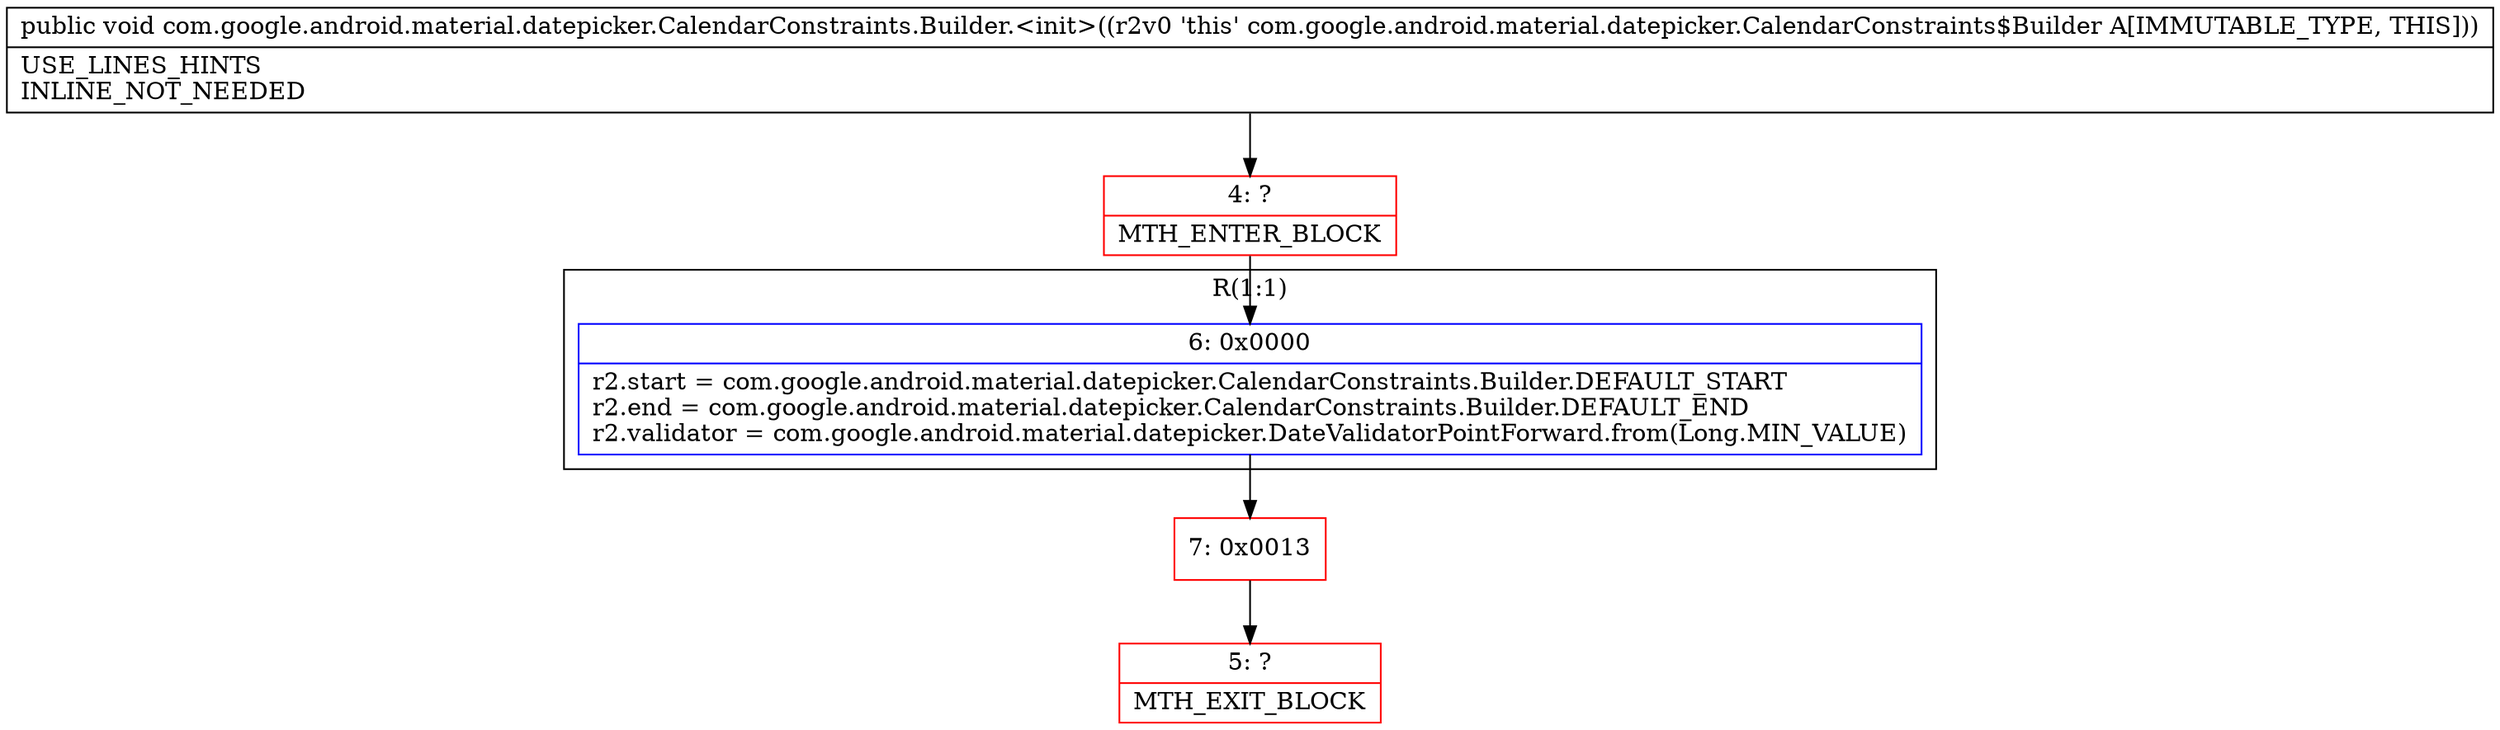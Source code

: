 digraph "CFG forcom.google.android.material.datepicker.CalendarConstraints.Builder.\<init\>()V" {
subgraph cluster_Region_1273128274 {
label = "R(1:1)";
node [shape=record,color=blue];
Node_6 [shape=record,label="{6\:\ 0x0000|r2.start = com.google.android.material.datepicker.CalendarConstraints.Builder.DEFAULT_START\lr2.end = com.google.android.material.datepicker.CalendarConstraints.Builder.DEFAULT_END\lr2.validator = com.google.android.material.datepicker.DateValidatorPointForward.from(Long.MIN_VALUE)\l}"];
}
Node_4 [shape=record,color=red,label="{4\:\ ?|MTH_ENTER_BLOCK\l}"];
Node_7 [shape=record,color=red,label="{7\:\ 0x0013}"];
Node_5 [shape=record,color=red,label="{5\:\ ?|MTH_EXIT_BLOCK\l}"];
MethodNode[shape=record,label="{public void com.google.android.material.datepicker.CalendarConstraints.Builder.\<init\>((r2v0 'this' com.google.android.material.datepicker.CalendarConstraints$Builder A[IMMUTABLE_TYPE, THIS]))  | USE_LINES_HINTS\lINLINE_NOT_NEEDED\l}"];
MethodNode -> Node_4;Node_6 -> Node_7;
Node_4 -> Node_6;
Node_7 -> Node_5;
}

